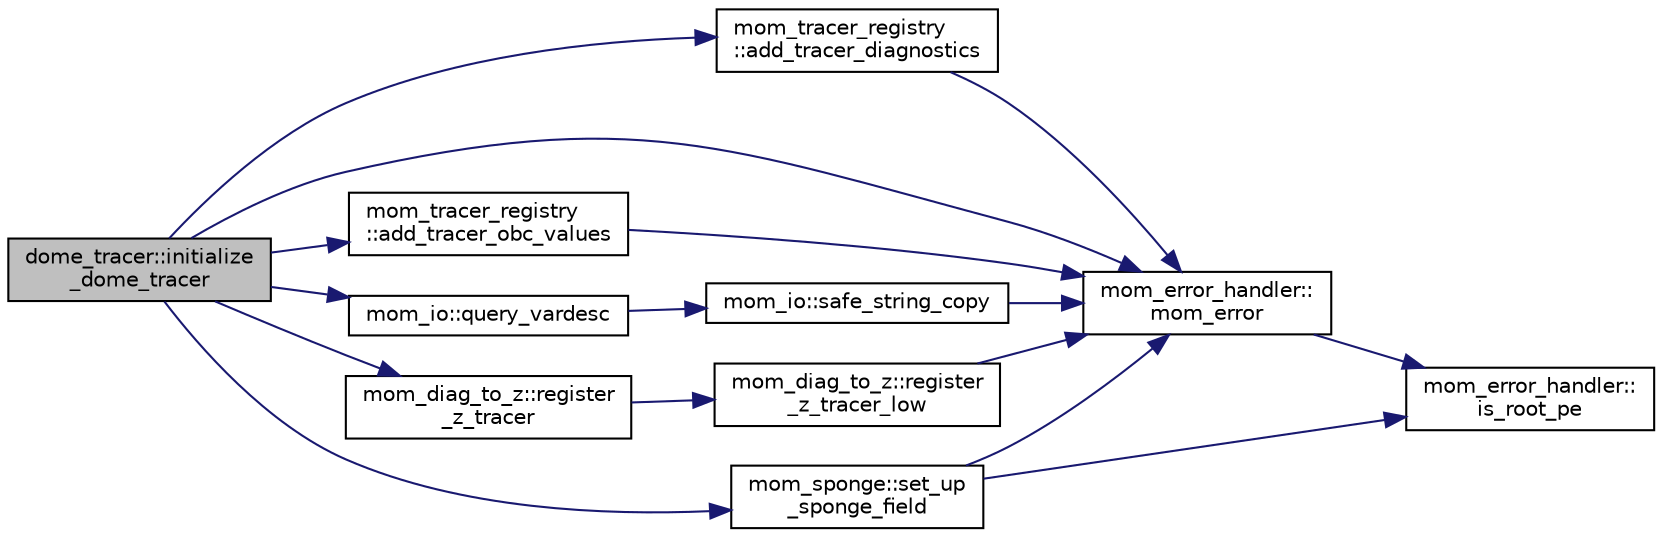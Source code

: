 digraph "dome_tracer::initialize_dome_tracer"
{
 // INTERACTIVE_SVG=YES
  edge [fontname="Helvetica",fontsize="10",labelfontname="Helvetica",labelfontsize="10"];
  node [fontname="Helvetica",fontsize="10",shape=record];
  rankdir="LR";
  Node7 [label="dome_tracer::initialize\l_dome_tracer",height=0.2,width=0.4,color="black", fillcolor="grey75", style="filled", fontcolor="black"];
  Node7 -> Node8 [color="midnightblue",fontsize="10",style="solid",fontname="Helvetica"];
  Node8 [label="mom_tracer_registry\l::add_tracer_diagnostics",height=0.2,width=0.4,color="black", fillcolor="white", style="filled",URL="$namespacemom__tracer__registry.html#ac008525fee272a225a19998ae437b5bf",tooltip="This subroutine adds diagnostic arrays for a tracer that has previously been registered by a call to ..."];
  Node8 -> Node9 [color="midnightblue",fontsize="10",style="solid",fontname="Helvetica"];
  Node9 [label="mom_error_handler::\lmom_error",height=0.2,width=0.4,color="black", fillcolor="white", style="filled",URL="$namespacemom__error__handler.html#a460cfb79a06c29fc249952c2a3710d67"];
  Node9 -> Node10 [color="midnightblue",fontsize="10",style="solid",fontname="Helvetica"];
  Node10 [label="mom_error_handler::\lis_root_pe",height=0.2,width=0.4,color="black", fillcolor="white", style="filled",URL="$namespacemom__error__handler.html#ad5f00a53059c72fe2332d1436c80ca71"];
  Node7 -> Node11 [color="midnightblue",fontsize="10",style="solid",fontname="Helvetica"];
  Node11 [label="mom_tracer_registry\l::add_tracer_obc_values",height=0.2,width=0.4,color="black", fillcolor="white", style="filled",URL="$namespacemom__tracer__registry.html#a6210b799ee25a114d4b87bdfaa6d0c7a",tooltip="This subroutine adds open boundary condition concentrations for a tracer that has previously been reg..."];
  Node11 -> Node9 [color="midnightblue",fontsize="10",style="solid",fontname="Helvetica"];
  Node7 -> Node9 [color="midnightblue",fontsize="10",style="solid",fontname="Helvetica"];
  Node7 -> Node12 [color="midnightblue",fontsize="10",style="solid",fontname="Helvetica"];
  Node12 [label="mom_io::query_vardesc",height=0.2,width=0.4,color="black", fillcolor="white", style="filled",URL="$namespacemom__io.html#a23e82d1d89d9bb1c9bdf802ce80d4508",tooltip="This routine queries vardesc. "];
  Node12 -> Node13 [color="midnightblue",fontsize="10",style="solid",fontname="Helvetica"];
  Node13 [label="mom_io::safe_string_copy",height=0.2,width=0.4,color="black", fillcolor="white", style="filled",URL="$namespacemom__io.html#ac4bc408e8b38dbd669842753f26ebf88",tooltip="Copies a string. "];
  Node13 -> Node9 [color="midnightblue",fontsize="10",style="solid",fontname="Helvetica"];
  Node7 -> Node14 [color="midnightblue",fontsize="10",style="solid",fontname="Helvetica"];
  Node14 [label="mom_diag_to_z::register\l_z_tracer",height=0.2,width=0.4,color="black", fillcolor="white", style="filled",URL="$namespacemom__diag__to__z.html#a6946a3316715041c5944df17db1aef74",tooltip="This subroutine registers a tracer to be output in depth space. "];
  Node14 -> Node15 [color="midnightblue",fontsize="10",style="solid",fontname="Helvetica"];
  Node15 [label="mom_diag_to_z::register\l_z_tracer_low",height=0.2,width=0.4,color="black", fillcolor="white", style="filled",URL="$namespacemom__diag__to__z.html#adde57f2503f5c182af511fba0f4c83ea",tooltip="This subroutine registers a tracer to be output in depth space. "];
  Node15 -> Node9 [color="midnightblue",fontsize="10",style="solid",fontname="Helvetica"];
  Node7 -> Node16 [color="midnightblue",fontsize="10",style="solid",fontname="Helvetica"];
  Node16 [label="mom_sponge::set_up\l_sponge_field",height=0.2,width=0.4,color="black", fillcolor="white", style="filled",URL="$namespacemom__sponge.html#af3da4a8b352c4130919d7bfedf1a5a3e"];
  Node16 -> Node9 [color="midnightblue",fontsize="10",style="solid",fontname="Helvetica"];
  Node16 -> Node10 [color="midnightblue",fontsize="10",style="solid",fontname="Helvetica"];
}
